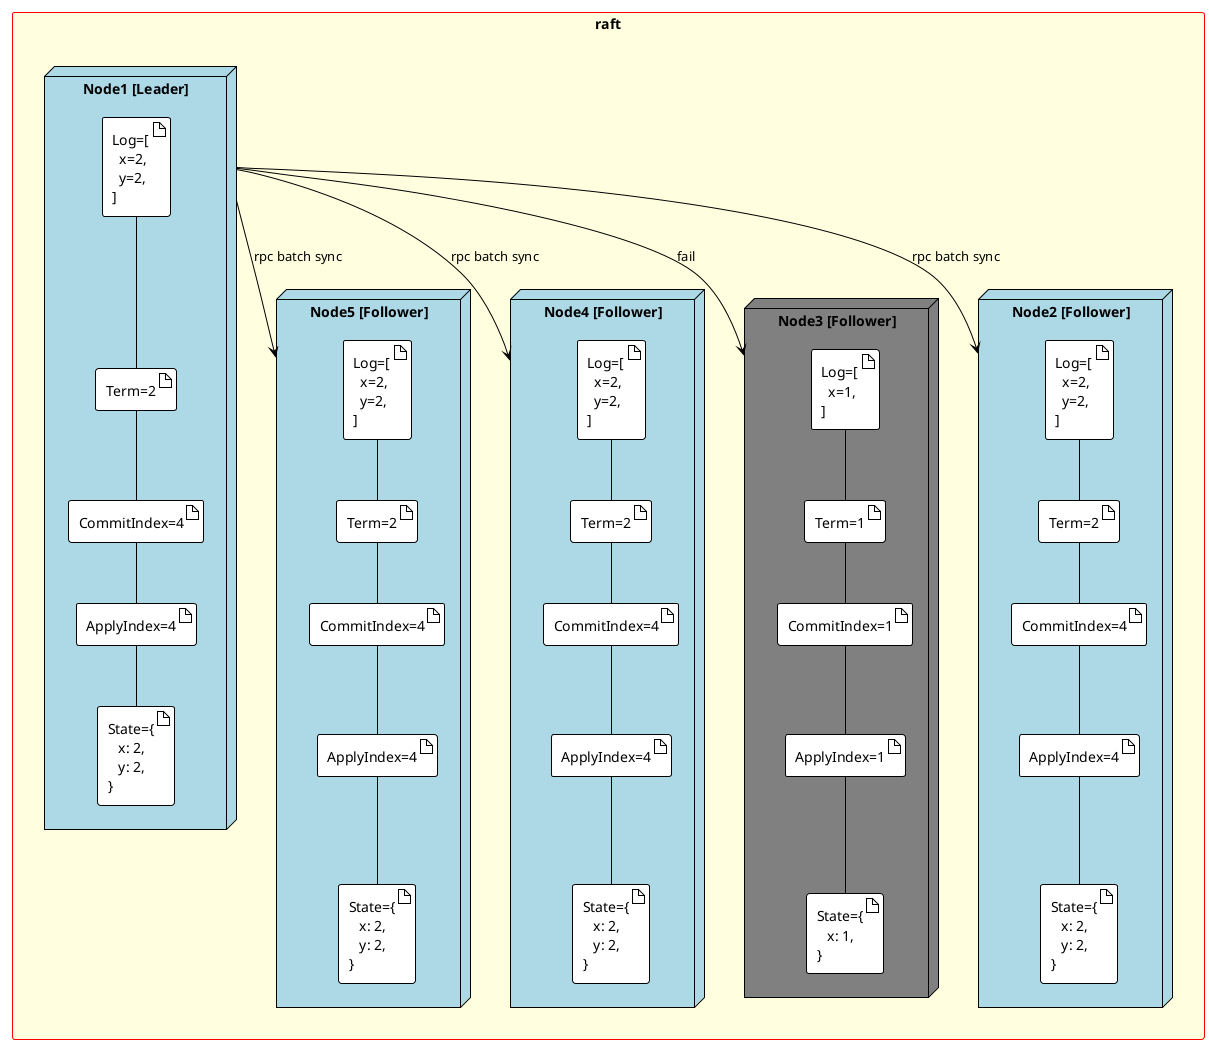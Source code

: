 @startuml
!theme plain

skinparam rectangle {
    BackgroundColor LightYellow
    BorderColor Red
}

skinparam node {
    BackgroundColor LightBlue
    BorderColor Black
}

rectangle "raft" {
    node "Node5 [Follower]" as N5 {
        artifact "Log=[\n  x=2, \n  y=2, \n]" as N5_1
        artifact "Term=2" as N5_2
        artifact "CommitIndex=4" as N5_3
        artifact "ApplyIndex=4" as N5_4
        artifact "State={\n   x: 2, \n   y: 2, \n}" as N5_5
    }
    N5_1 -D- N5_2
    N5_2 -D- N5_3
    N5_3 -D- N5_4
    N5_4 -D- N5_5

    node "Node4 [Follower]" as N4 {
        artifact "Log=[\n  x=2, \n  y=2, \n]" as N4_1
        artifact "Term=2" as N4_2
        artifact "CommitIndex=4" as N4_3
        artifact "ApplyIndex=4" as N4_4
        artifact "State={\n   x: 2, \n   y: 2, \n}" as N4_5
    }
    N4_1 -D- N4_2
    N4_2 -D- N4_3
    N4_3 -D- N4_4
    N4_4 -D- N4_5

    node "Node3 [Follower]" as N3 #gray {
        artifact "Log=[\n  x=1, \n]" as N3_1
        artifact "Term=1" as N3_2
        artifact "CommitIndex=1" as N3_3
        artifact "ApplyIndex=1" as N3_4
        artifact "State={\n   x: 1, \n}" as N3_5
    }
    N3_1 -D- N3_2
    N3_2 -D- N3_3
    N3_3 -D- N3_4
    N3_4 -D- N3_5

    node "Node2 [Follower]" as N2 {
        artifact "Log=[\n  x=2, \n  y=2, \n]" as N2_1
        artifact "Term=2" as N2_2
        artifact "CommitIndex=4" as N2_3
        artifact "ApplyIndex=4" as N2_4
        artifact "State={\n   x: 2, \n   y: 2, \n}" as N2_5
    }
    N2_1 -D- N2_2
    N2_2 -D- N2_3
    N2_3 -D- N2_4
    N2_4 -D- N2_5

    node "Node1 [Leader]" as N1 {
        artifact "Log=[\n  x=2, \n  y=2, \n]" as N1_1
        artifact "Term=2" as N1_2
        artifact "CommitIndex=4" as N1_3
        artifact "ApplyIndex=4" as N1_4
        artifact "State={\n   x: 2, \n   y: 2, \n}" as N1_5
    }
    N1_1 -D- N1_2
    N1_2 -D- N1_3
    N1_3 -D- N1_4
    N1_4 -D- N1_5
}

N1 -D-> N2 : rpc batch sync
N1 -D-> N3 : fail
N1 -D-> N4 : rpc batch sync
N1 -D-> N5 : rpc batch sync

@enduml
